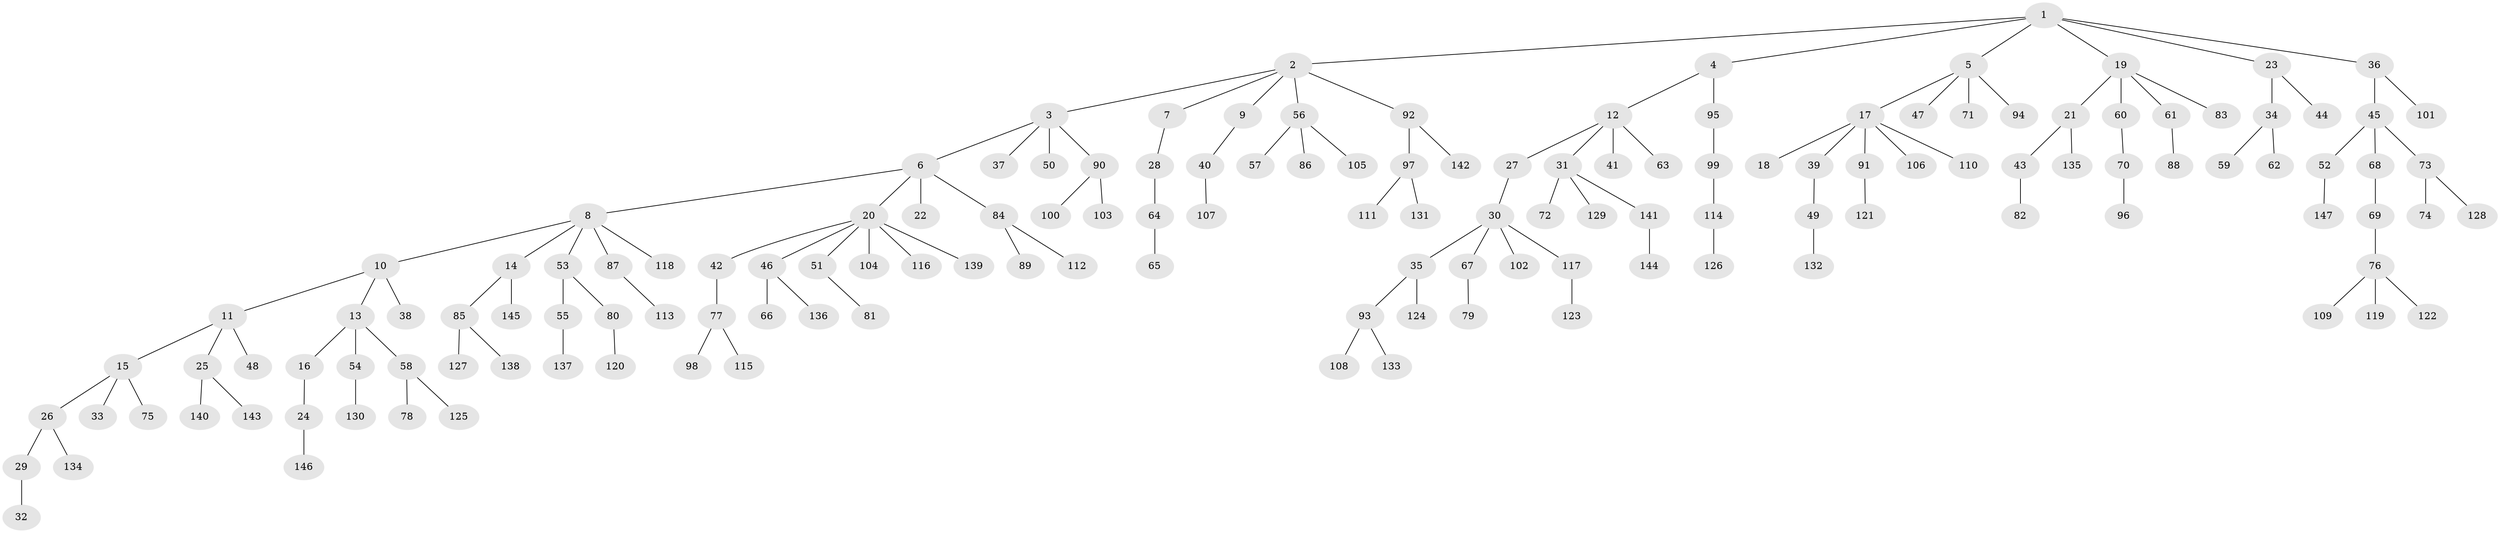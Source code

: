 // coarse degree distribution, {1: 0.8636363636363636, 2: 0.06818181818181818, 4: 0.022727272727272728, 10: 0.022727272727272728, 28: 0.022727272727272728}
// Generated by graph-tools (version 1.1) at 2025/55/03/04/25 21:55:54]
// undirected, 147 vertices, 146 edges
graph export_dot {
graph [start="1"]
  node [color=gray90,style=filled];
  1;
  2;
  3;
  4;
  5;
  6;
  7;
  8;
  9;
  10;
  11;
  12;
  13;
  14;
  15;
  16;
  17;
  18;
  19;
  20;
  21;
  22;
  23;
  24;
  25;
  26;
  27;
  28;
  29;
  30;
  31;
  32;
  33;
  34;
  35;
  36;
  37;
  38;
  39;
  40;
  41;
  42;
  43;
  44;
  45;
  46;
  47;
  48;
  49;
  50;
  51;
  52;
  53;
  54;
  55;
  56;
  57;
  58;
  59;
  60;
  61;
  62;
  63;
  64;
  65;
  66;
  67;
  68;
  69;
  70;
  71;
  72;
  73;
  74;
  75;
  76;
  77;
  78;
  79;
  80;
  81;
  82;
  83;
  84;
  85;
  86;
  87;
  88;
  89;
  90;
  91;
  92;
  93;
  94;
  95;
  96;
  97;
  98;
  99;
  100;
  101;
  102;
  103;
  104;
  105;
  106;
  107;
  108;
  109;
  110;
  111;
  112;
  113;
  114;
  115;
  116;
  117;
  118;
  119;
  120;
  121;
  122;
  123;
  124;
  125;
  126;
  127;
  128;
  129;
  130;
  131;
  132;
  133;
  134;
  135;
  136;
  137;
  138;
  139;
  140;
  141;
  142;
  143;
  144;
  145;
  146;
  147;
  1 -- 2;
  1 -- 4;
  1 -- 5;
  1 -- 19;
  1 -- 23;
  1 -- 36;
  2 -- 3;
  2 -- 7;
  2 -- 9;
  2 -- 56;
  2 -- 92;
  3 -- 6;
  3 -- 37;
  3 -- 50;
  3 -- 90;
  4 -- 12;
  4 -- 95;
  5 -- 17;
  5 -- 47;
  5 -- 71;
  5 -- 94;
  6 -- 8;
  6 -- 20;
  6 -- 22;
  6 -- 84;
  7 -- 28;
  8 -- 10;
  8 -- 14;
  8 -- 53;
  8 -- 87;
  8 -- 118;
  9 -- 40;
  10 -- 11;
  10 -- 13;
  10 -- 38;
  11 -- 15;
  11 -- 25;
  11 -- 48;
  12 -- 27;
  12 -- 31;
  12 -- 41;
  12 -- 63;
  13 -- 16;
  13 -- 54;
  13 -- 58;
  14 -- 85;
  14 -- 145;
  15 -- 26;
  15 -- 33;
  15 -- 75;
  16 -- 24;
  17 -- 18;
  17 -- 39;
  17 -- 91;
  17 -- 106;
  17 -- 110;
  19 -- 21;
  19 -- 60;
  19 -- 61;
  19 -- 83;
  20 -- 42;
  20 -- 46;
  20 -- 51;
  20 -- 104;
  20 -- 116;
  20 -- 139;
  21 -- 43;
  21 -- 135;
  23 -- 34;
  23 -- 44;
  24 -- 146;
  25 -- 140;
  25 -- 143;
  26 -- 29;
  26 -- 134;
  27 -- 30;
  28 -- 64;
  29 -- 32;
  30 -- 35;
  30 -- 67;
  30 -- 102;
  30 -- 117;
  31 -- 72;
  31 -- 129;
  31 -- 141;
  34 -- 59;
  34 -- 62;
  35 -- 93;
  35 -- 124;
  36 -- 45;
  36 -- 101;
  39 -- 49;
  40 -- 107;
  42 -- 77;
  43 -- 82;
  45 -- 52;
  45 -- 68;
  45 -- 73;
  46 -- 66;
  46 -- 136;
  49 -- 132;
  51 -- 81;
  52 -- 147;
  53 -- 55;
  53 -- 80;
  54 -- 130;
  55 -- 137;
  56 -- 57;
  56 -- 86;
  56 -- 105;
  58 -- 78;
  58 -- 125;
  60 -- 70;
  61 -- 88;
  64 -- 65;
  67 -- 79;
  68 -- 69;
  69 -- 76;
  70 -- 96;
  73 -- 74;
  73 -- 128;
  76 -- 109;
  76 -- 119;
  76 -- 122;
  77 -- 98;
  77 -- 115;
  80 -- 120;
  84 -- 89;
  84 -- 112;
  85 -- 127;
  85 -- 138;
  87 -- 113;
  90 -- 100;
  90 -- 103;
  91 -- 121;
  92 -- 97;
  92 -- 142;
  93 -- 108;
  93 -- 133;
  95 -- 99;
  97 -- 111;
  97 -- 131;
  99 -- 114;
  114 -- 126;
  117 -- 123;
  141 -- 144;
}

